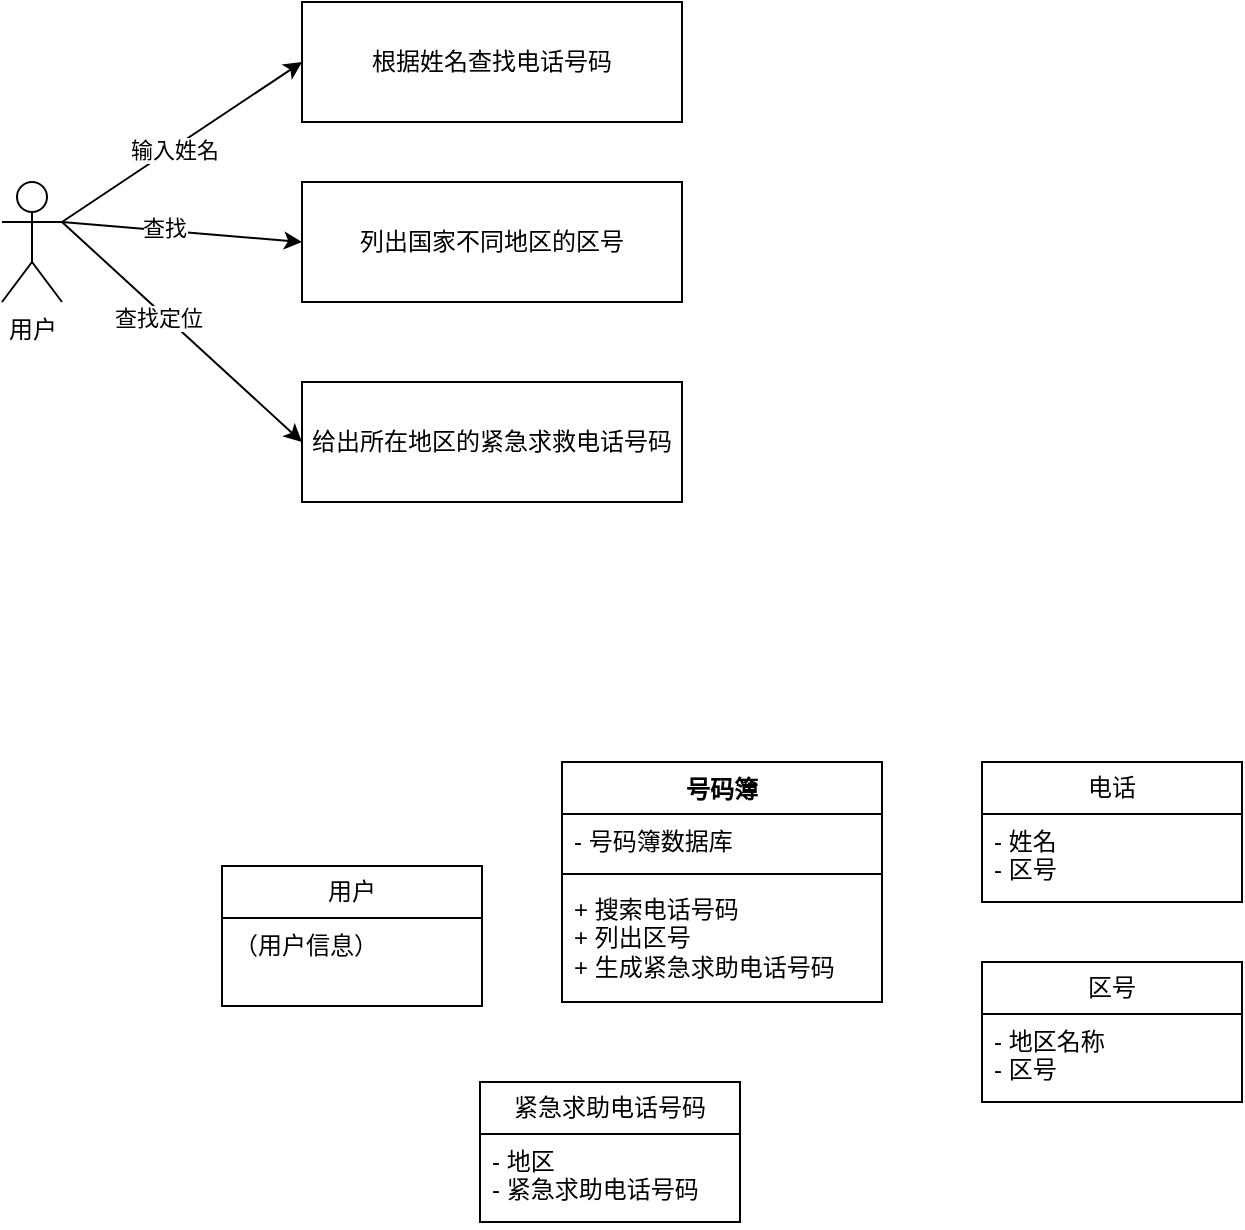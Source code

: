 <mxfile version="24.8.4">
  <diagram name="第 1 页" id="VmdxxSSCwP_MjcLimLE4">
    <mxGraphModel dx="796" dy="595" grid="1" gridSize="10" guides="1" tooltips="1" connect="1" arrows="1" fold="1" page="1" pageScale="1" pageWidth="827" pageHeight="1169" math="0" shadow="0">
      <root>
        <mxCell id="0" />
        <mxCell id="1" parent="0" />
        <mxCell id="z2J9Q2tjbtwEJaKsVnDF-1" value="用户" style="shape=umlActor;verticalLabelPosition=bottom;verticalAlign=top;html=1;outlineConnect=0;" vertex="1" parent="1">
          <mxGeometry x="110" y="310" width="30" height="60" as="geometry" />
        </mxCell>
        <mxCell id="z2J9Q2tjbtwEJaKsVnDF-4" value="根据姓名查找电话号码" style="rounded=0;whiteSpace=wrap;html=1;" vertex="1" parent="1">
          <mxGeometry x="260" y="220" width="190" height="60" as="geometry" />
        </mxCell>
        <mxCell id="z2J9Q2tjbtwEJaKsVnDF-5" value="列出国家不同地区的区号&lt;span style=&quot;color: rgba(0, 0, 0, 0); font-family: monospace; font-size: 0px; text-align: start; text-wrap: nowrap;&quot;&gt;%3CmxGraphModel%3E%3Croot%3E%3CmxCell%20id%3D%220%22%2F%3E%3CmxCell%20id%3D%221%22%20parent%3D%220%22%2F%3E%3CmxCell%20id%3D%222%22%20value%3D%22%E6%A0%B9%E6%8D%AE%E5%A7%93%E5%90%8D%E6%9F%A5%E6%89%BE%E7%94%B5%E8%AF%9D%E5%8F%B7%E7%A0%81%22%20style%3D%22rounded%3D0%3BwhiteSpace%3Dwrap%3Bhtml%3D1%3B%22%20vertex%3D%221%22%20parent%3D%221%22%3E%3CmxGeometry%20x%3D%22270%22%20y%3D%22220%22%20width%3D%22180%22%20height%3D%2260%22%20as%3D%22geometry%22%2F%3E%3C%2FmxCell%3E%3C%2Froot%3E%3C%2FmxGraphModel%3E&lt;/span&gt;" style="rounded=0;whiteSpace=wrap;html=1;" vertex="1" parent="1">
          <mxGeometry x="260" y="310" width="190" height="60" as="geometry" />
        </mxCell>
        <mxCell id="z2J9Q2tjbtwEJaKsVnDF-6" value="给出所在地区的紧急求救电话号码" style="rounded=0;whiteSpace=wrap;html=1;" vertex="1" parent="1">
          <mxGeometry x="260" y="410" width="190" height="60" as="geometry" />
        </mxCell>
        <mxCell id="z2J9Q2tjbtwEJaKsVnDF-8" value="" style="endArrow=classic;html=1;rounded=0;exitX=1;exitY=0.333;exitDx=0;exitDy=0;exitPerimeter=0;entryX=0;entryY=0.5;entryDx=0;entryDy=0;" edge="1" parent="1" source="z2J9Q2tjbtwEJaKsVnDF-1" target="z2J9Q2tjbtwEJaKsVnDF-4">
          <mxGeometry width="50" height="50" relative="1" as="geometry">
            <mxPoint x="270" y="350" as="sourcePoint" />
            <mxPoint x="320" y="300" as="targetPoint" />
          </mxGeometry>
        </mxCell>
        <mxCell id="z2J9Q2tjbtwEJaKsVnDF-9" value="输入姓名" style="edgeLabel;html=1;align=center;verticalAlign=middle;resizable=0;points=[];" vertex="1" connectable="0" parent="z2J9Q2tjbtwEJaKsVnDF-8">
          <mxGeometry x="-0.075" y="-1" relative="1" as="geometry">
            <mxPoint as="offset" />
          </mxGeometry>
        </mxCell>
        <mxCell id="z2J9Q2tjbtwEJaKsVnDF-10" value="" style="endArrow=classic;html=1;rounded=0;exitX=1;exitY=0.333;exitDx=0;exitDy=0;exitPerimeter=0;entryX=0;entryY=0.5;entryDx=0;entryDy=0;" edge="1" parent="1" source="z2J9Q2tjbtwEJaKsVnDF-1" target="z2J9Q2tjbtwEJaKsVnDF-5">
          <mxGeometry width="50" height="50" relative="1" as="geometry">
            <mxPoint x="270" y="350" as="sourcePoint" />
            <mxPoint x="320" y="300" as="targetPoint" />
          </mxGeometry>
        </mxCell>
        <mxCell id="z2J9Q2tjbtwEJaKsVnDF-11" value="查找" style="edgeLabel;html=1;align=center;verticalAlign=middle;resizable=0;points=[];" vertex="1" connectable="0" parent="z2J9Q2tjbtwEJaKsVnDF-10">
          <mxGeometry x="-0.155" y="1" relative="1" as="geometry">
            <mxPoint as="offset" />
          </mxGeometry>
        </mxCell>
        <mxCell id="z2J9Q2tjbtwEJaKsVnDF-12" value="" style="endArrow=classic;html=1;rounded=0;entryX=0;entryY=0.5;entryDx=0;entryDy=0;" edge="1" parent="1" target="z2J9Q2tjbtwEJaKsVnDF-6">
          <mxGeometry width="50" height="50" relative="1" as="geometry">
            <mxPoint x="140" y="330" as="sourcePoint" />
            <mxPoint x="320" y="300" as="targetPoint" />
          </mxGeometry>
        </mxCell>
        <mxCell id="z2J9Q2tjbtwEJaKsVnDF-13" value="查找定位" style="edgeLabel;html=1;align=center;verticalAlign=middle;resizable=0;points=[];" vertex="1" connectable="0" parent="z2J9Q2tjbtwEJaKsVnDF-12">
          <mxGeometry x="-0.175" y="-3" relative="1" as="geometry">
            <mxPoint as="offset" />
          </mxGeometry>
        </mxCell>
        <mxCell id="z2J9Q2tjbtwEJaKsVnDF-18" value="号码簿" style="swimlane;fontStyle=1;align=center;verticalAlign=top;childLayout=stackLayout;horizontal=1;startSize=26;horizontalStack=0;resizeParent=1;resizeParentMax=0;resizeLast=0;collapsible=1;marginBottom=0;whiteSpace=wrap;html=1;" vertex="1" parent="1">
          <mxGeometry x="390" y="600" width="160" height="120" as="geometry" />
        </mxCell>
        <mxCell id="z2J9Q2tjbtwEJaKsVnDF-19" value="- 号码簿数据库" style="text;strokeColor=none;fillColor=none;align=left;verticalAlign=top;spacingLeft=4;spacingRight=4;overflow=hidden;rotatable=0;points=[[0,0.5],[1,0.5]];portConstraint=eastwest;whiteSpace=wrap;html=1;" vertex="1" parent="z2J9Q2tjbtwEJaKsVnDF-18">
          <mxGeometry y="26" width="160" height="26" as="geometry" />
        </mxCell>
        <mxCell id="z2J9Q2tjbtwEJaKsVnDF-20" value="" style="line;strokeWidth=1;fillColor=none;align=left;verticalAlign=middle;spacingTop=-1;spacingLeft=3;spacingRight=3;rotatable=0;labelPosition=right;points=[];portConstraint=eastwest;strokeColor=inherit;" vertex="1" parent="z2J9Q2tjbtwEJaKsVnDF-18">
          <mxGeometry y="52" width="160" height="8" as="geometry" />
        </mxCell>
        <mxCell id="z2J9Q2tjbtwEJaKsVnDF-21" value="+ 搜索电话号码&lt;div&gt;+ 列出区号&lt;/div&gt;&lt;div&gt;+ 生成紧急求助电话号码&lt;/div&gt;" style="text;strokeColor=none;fillColor=none;align=left;verticalAlign=top;spacingLeft=4;spacingRight=4;overflow=hidden;rotatable=0;points=[[0,0.5],[1,0.5]];portConstraint=eastwest;whiteSpace=wrap;html=1;" vertex="1" parent="z2J9Q2tjbtwEJaKsVnDF-18">
          <mxGeometry y="60" width="160" height="60" as="geometry" />
        </mxCell>
        <mxCell id="z2J9Q2tjbtwEJaKsVnDF-27" value="电话" style="swimlane;fontStyle=0;childLayout=stackLayout;horizontal=1;startSize=26;fillColor=none;horizontalStack=0;resizeParent=1;resizeParentMax=0;resizeLast=0;collapsible=1;marginBottom=0;whiteSpace=wrap;html=1;" vertex="1" parent="1">
          <mxGeometry x="600" y="600" width="130" height="70" as="geometry" />
        </mxCell>
        <mxCell id="z2J9Q2tjbtwEJaKsVnDF-28" value="- 姓名&lt;div&gt;- 区号&lt;/div&gt;" style="text;strokeColor=none;fillColor=none;align=left;verticalAlign=top;spacingLeft=4;spacingRight=4;overflow=hidden;rotatable=0;points=[[0,0.5],[1,0.5]];portConstraint=eastwest;whiteSpace=wrap;html=1;" vertex="1" parent="z2J9Q2tjbtwEJaKsVnDF-27">
          <mxGeometry y="26" width="130" height="44" as="geometry" />
        </mxCell>
        <mxCell id="z2J9Q2tjbtwEJaKsVnDF-31" value="区号" style="swimlane;fontStyle=0;childLayout=stackLayout;horizontal=1;startSize=26;fillColor=none;horizontalStack=0;resizeParent=1;resizeParentMax=0;resizeLast=0;collapsible=1;marginBottom=0;whiteSpace=wrap;html=1;" vertex="1" parent="1">
          <mxGeometry x="600" y="700" width="130" height="70" as="geometry" />
        </mxCell>
        <mxCell id="z2J9Q2tjbtwEJaKsVnDF-32" value="- 地区名称&lt;div&gt;- 区号&lt;/div&gt;" style="text;strokeColor=none;fillColor=none;align=left;verticalAlign=top;spacingLeft=4;spacingRight=4;overflow=hidden;rotatable=0;points=[[0,0.5],[1,0.5]];portConstraint=eastwest;whiteSpace=wrap;html=1;" vertex="1" parent="z2J9Q2tjbtwEJaKsVnDF-31">
          <mxGeometry y="26" width="130" height="44" as="geometry" />
        </mxCell>
        <mxCell id="z2J9Q2tjbtwEJaKsVnDF-33" value="用户" style="swimlane;fontStyle=0;childLayout=stackLayout;horizontal=1;startSize=26;fillColor=none;horizontalStack=0;resizeParent=1;resizeParentMax=0;resizeLast=0;collapsible=1;marginBottom=0;whiteSpace=wrap;html=1;" vertex="1" parent="1">
          <mxGeometry x="220" y="652" width="130" height="70" as="geometry" />
        </mxCell>
        <mxCell id="z2J9Q2tjbtwEJaKsVnDF-34" value="（用户信息）" style="text;strokeColor=none;fillColor=none;align=left;verticalAlign=top;spacingLeft=4;spacingRight=4;overflow=hidden;rotatable=0;points=[[0,0.5],[1,0.5]];portConstraint=eastwest;whiteSpace=wrap;html=1;" vertex="1" parent="z2J9Q2tjbtwEJaKsVnDF-33">
          <mxGeometry y="26" width="130" height="44" as="geometry" />
        </mxCell>
        <mxCell id="z2J9Q2tjbtwEJaKsVnDF-36" value="紧急求助电话号码" style="swimlane;fontStyle=0;childLayout=stackLayout;horizontal=1;startSize=26;fillColor=none;horizontalStack=0;resizeParent=1;resizeParentMax=0;resizeLast=0;collapsible=1;marginBottom=0;whiteSpace=wrap;html=1;" vertex="1" parent="1">
          <mxGeometry x="349" y="760" width="130" height="70" as="geometry" />
        </mxCell>
        <mxCell id="z2J9Q2tjbtwEJaKsVnDF-37" value="- 地区&lt;div&gt;-&amp;nbsp;&lt;span style=&quot;text-align: center; background-color: initial;&quot;&gt;紧急求助电话号码&lt;/span&gt;&lt;/div&gt;" style="text;strokeColor=none;fillColor=none;align=left;verticalAlign=top;spacingLeft=4;spacingRight=4;overflow=hidden;rotatable=0;points=[[0,0.5],[1,0.5]];portConstraint=eastwest;whiteSpace=wrap;html=1;" vertex="1" parent="z2J9Q2tjbtwEJaKsVnDF-36">
          <mxGeometry y="26" width="130" height="44" as="geometry" />
        </mxCell>
      </root>
    </mxGraphModel>
  </diagram>
</mxfile>
